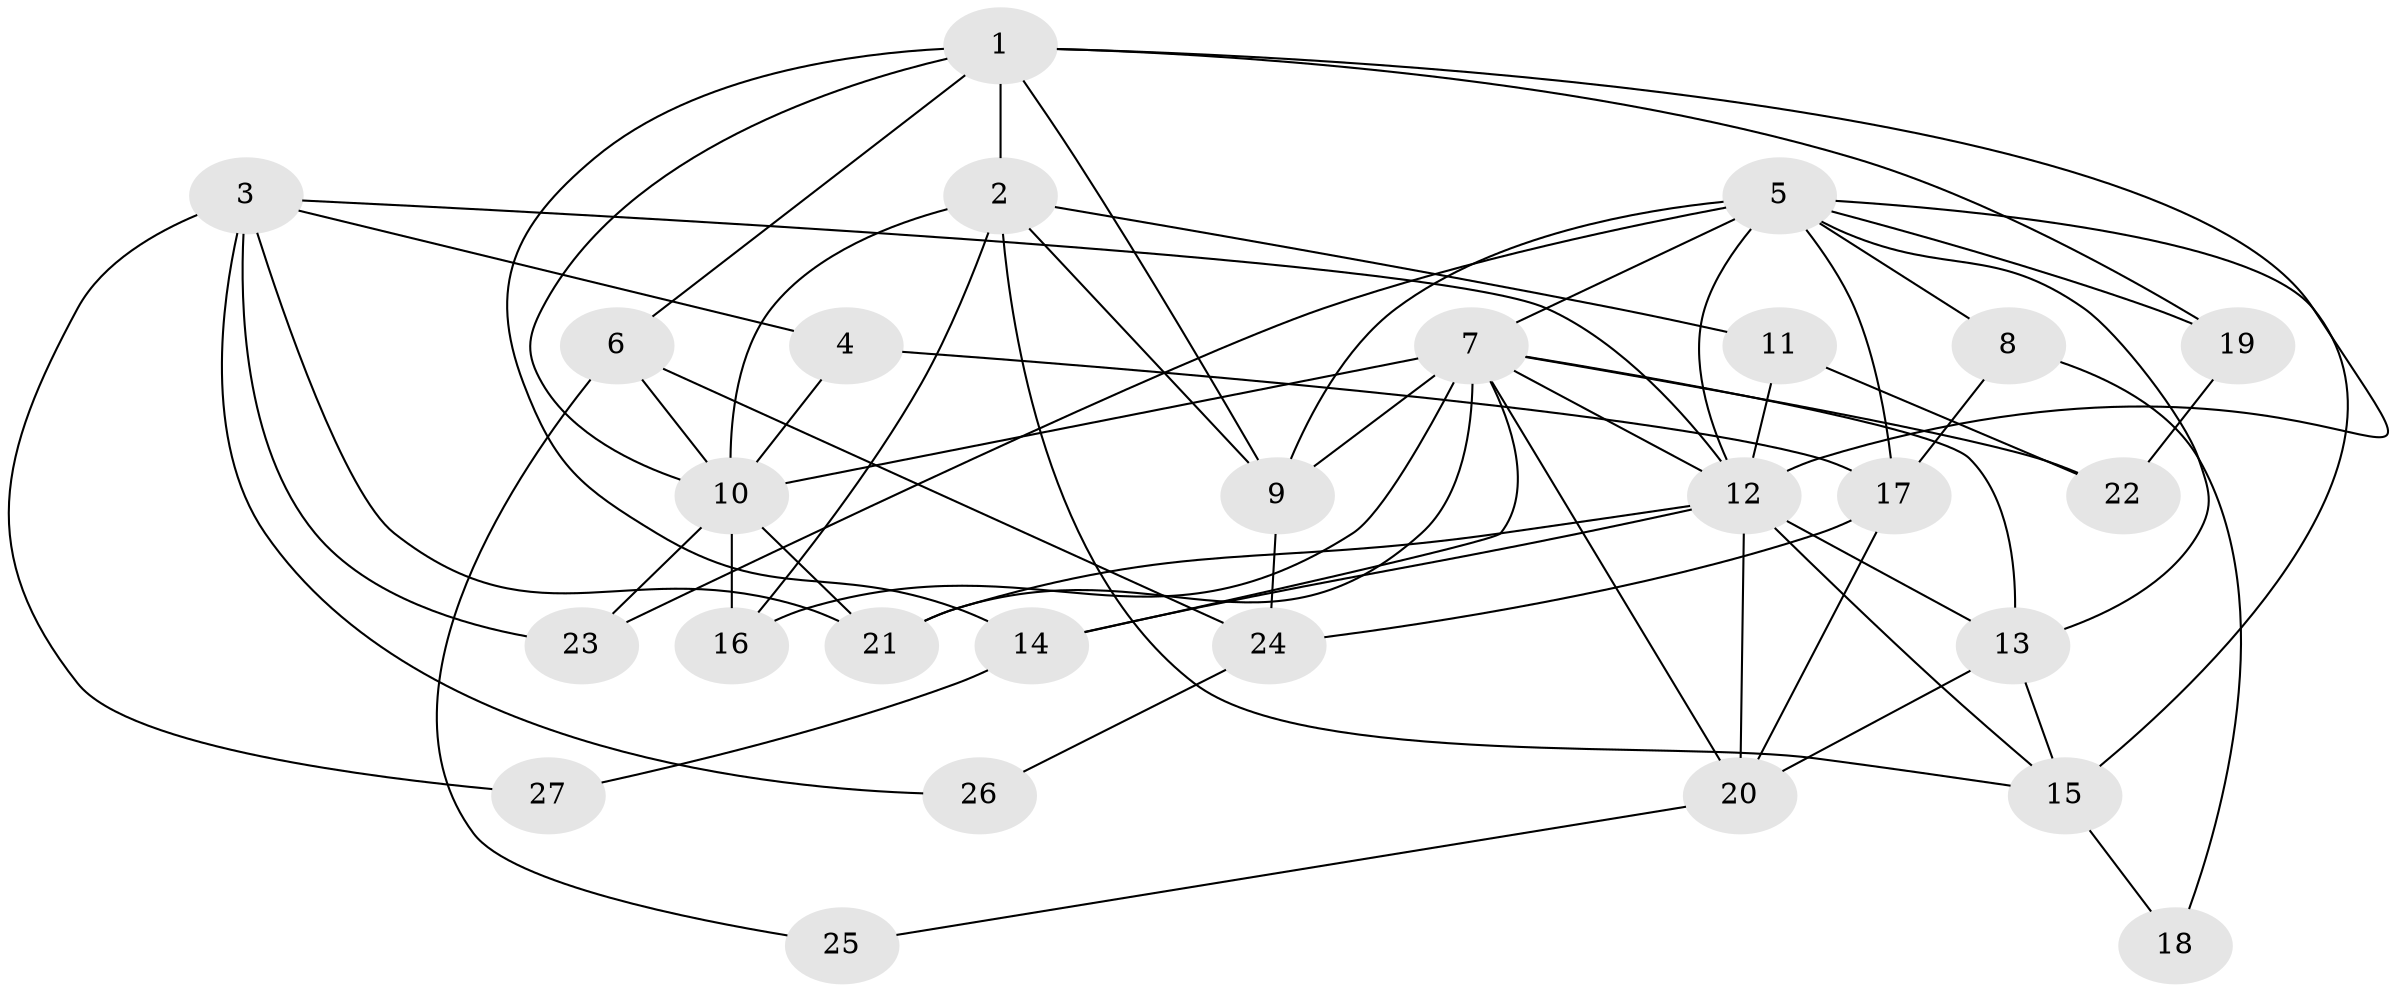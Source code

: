 // original degree distribution, {3: 0.24528301886792453, 6: 0.07547169811320754, 2: 0.11320754716981132, 4: 0.32075471698113206, 7: 0.03773584905660377, 5: 0.20754716981132076}
// Generated by graph-tools (version 1.1) at 2025/36/03/09/25 02:36:07]
// undirected, 27 vertices, 63 edges
graph export_dot {
graph [start="1"]
  node [color=gray90,style=filled];
  1;
  2;
  3;
  4;
  5;
  6;
  7;
  8;
  9;
  10;
  11;
  12;
  13;
  14;
  15;
  16;
  17;
  18;
  19;
  20;
  21;
  22;
  23;
  24;
  25;
  26;
  27;
  1 -- 2 [weight=2.0];
  1 -- 6 [weight=1.0];
  1 -- 9 [weight=1.0];
  1 -- 10 [weight=1.0];
  1 -- 12 [weight=1.0];
  1 -- 14 [weight=2.0];
  1 -- 19 [weight=1.0];
  2 -- 9 [weight=1.0];
  2 -- 10 [weight=1.0];
  2 -- 11 [weight=1.0];
  2 -- 15 [weight=1.0];
  2 -- 16 [weight=1.0];
  3 -- 4 [weight=1.0];
  3 -- 12 [weight=1.0];
  3 -- 21 [weight=1.0];
  3 -- 23 [weight=1.0];
  3 -- 26 [weight=1.0];
  3 -- 27 [weight=1.0];
  4 -- 10 [weight=1.0];
  4 -- 17 [weight=1.0];
  5 -- 7 [weight=2.0];
  5 -- 8 [weight=1.0];
  5 -- 9 [weight=1.0];
  5 -- 12 [weight=1.0];
  5 -- 13 [weight=1.0];
  5 -- 15 [weight=2.0];
  5 -- 17 [weight=1.0];
  5 -- 19 [weight=1.0];
  5 -- 23 [weight=2.0];
  6 -- 10 [weight=1.0];
  6 -- 24 [weight=1.0];
  6 -- 25 [weight=1.0];
  7 -- 9 [weight=1.0];
  7 -- 10 [weight=1.0];
  7 -- 12 [weight=4.0];
  7 -- 13 [weight=1.0];
  7 -- 14 [weight=1.0];
  7 -- 16 [weight=1.0];
  7 -- 20 [weight=1.0];
  7 -- 21 [weight=1.0];
  7 -- 22 [weight=1.0];
  8 -- 17 [weight=1.0];
  8 -- 18 [weight=1.0];
  9 -- 24 [weight=1.0];
  10 -- 16 [weight=1.0];
  10 -- 21 [weight=1.0];
  10 -- 23 [weight=1.0];
  11 -- 12 [weight=2.0];
  11 -- 22 [weight=1.0];
  12 -- 13 [weight=2.0];
  12 -- 14 [weight=1.0];
  12 -- 15 [weight=1.0];
  12 -- 20 [weight=2.0];
  12 -- 21 [weight=1.0];
  13 -- 15 [weight=1.0];
  13 -- 20 [weight=1.0];
  14 -- 27 [weight=1.0];
  15 -- 18 [weight=1.0];
  17 -- 20 [weight=1.0];
  17 -- 24 [weight=1.0];
  19 -- 22 [weight=1.0];
  20 -- 25 [weight=1.0];
  24 -- 26 [weight=1.0];
}
